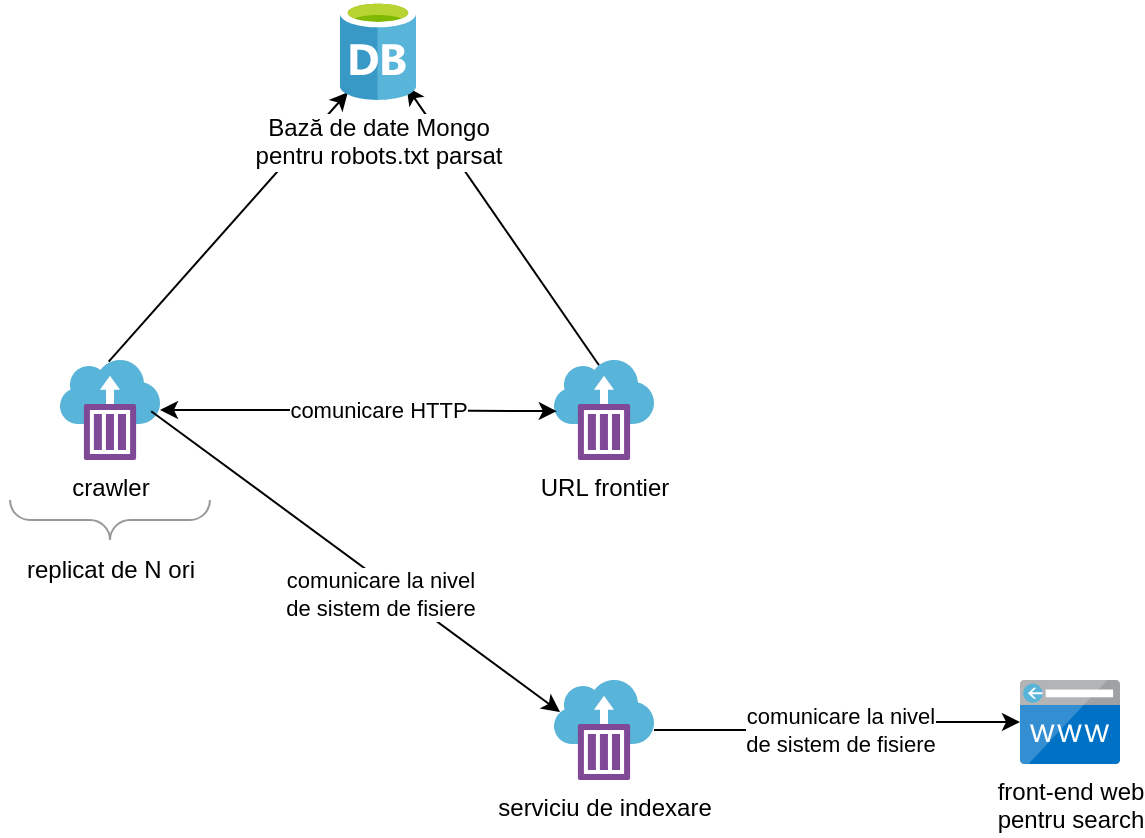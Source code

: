 <mxfile version="27.0.9">
  <diagram name="Page-1" id="6_ufCiLqVWRw7XieI682">
    <mxGraphModel grid="1" page="1" gridSize="10" guides="1" tooltips="1" connect="1" arrows="1" fold="1" pageScale="1" pageWidth="1654" pageHeight="1169" math="0" shadow="0">
      <root>
        <mxCell id="0" />
        <mxCell id="1" parent="0" />
        <mxCell id="OyF0owdOx1uM8PFf-tYp-7" value="" style="group" connectable="0" vertex="1" parent="1">
          <mxGeometry x="550" y="350" width="110" height="120" as="geometry" />
        </mxCell>
        <mxCell id="OyF0owdOx1uM8PFf-tYp-4" value="crawler" style="image;sketch=0;aspect=fixed;html=1;points=[];align=center;fontSize=12;image=img/lib/mscae/Container_Instances.svg;" vertex="1" parent="OyF0owdOx1uM8PFf-tYp-7">
          <mxGeometry x="30" width="50" height="50" as="geometry" />
        </mxCell>
        <mxCell id="OyF0owdOx1uM8PFf-tYp-5" value="" style="verticalLabelPosition=bottom;shadow=0;dashed=0;align=center;html=1;verticalAlign=top;strokeWidth=1;shape=mxgraph.mockup.markup.curlyBrace;whiteSpace=wrap;strokeColor=#999999;rotation=-180;" vertex="1" parent="OyF0owdOx1uM8PFf-tYp-7">
          <mxGeometry x="5" y="70" width="100" height="20" as="geometry" />
        </mxCell>
        <mxCell id="OyF0owdOx1uM8PFf-tYp-6" value="replicat de N ori" style="text;html=1;align=center;verticalAlign=middle;resizable=0;points=[];autosize=1;strokeColor=none;fillColor=none;" vertex="1" parent="OyF0owdOx1uM8PFf-tYp-7">
          <mxGeometry y="90" width="110" height="30" as="geometry" />
        </mxCell>
        <mxCell id="OyF0owdOx1uM8PFf-tYp-11" value="" style="endArrow=classic;html=1;rounded=0;exitX=0.487;exitY=0.017;exitDx=0;exitDy=0;exitPerimeter=0;entryX=0.103;entryY=0.922;entryDx=0;entryDy=0;entryPerimeter=0;" edge="1" parent="1" source="OyF0owdOx1uM8PFf-tYp-4" target="OyF0owdOx1uM8PFf-tYp-3">
          <mxGeometry width="50" height="50" relative="1" as="geometry">
            <mxPoint x="680" y="320" as="sourcePoint" />
            <mxPoint x="730" y="210" as="targetPoint" />
          </mxGeometry>
        </mxCell>
        <mxCell id="OyF0owdOx1uM8PFf-tYp-12" value="" style="endArrow=classic;html=1;rounded=0;exitX=0.45;exitY=0.053;exitDx=0;exitDy=0;exitPerimeter=0;entryX=0.875;entryY=0.867;entryDx=0;entryDy=0;entryPerimeter=0;" edge="1" parent="1" source="YFiOgNMF2Z8ln8wVuLA8-4" target="OyF0owdOx1uM8PFf-tYp-3">
          <mxGeometry width="50" height="50" relative="1" as="geometry">
            <mxPoint x="854.1" y="348.1" as="sourcePoint" />
            <mxPoint x="870" y="210" as="targetPoint" />
          </mxGeometry>
        </mxCell>
        <mxCell id="OyF0owdOx1uM8PFf-tYp-3" value="&lt;div&gt;Bază de date Mongo&lt;/div&gt;&lt;div&gt;pentru robots.txt parsat&lt;/div&gt;" style="image;sketch=0;aspect=fixed;html=1;points=[];align=center;fontSize=12;image=img/lib/mscae/Database_General.svg;" vertex="1" parent="1">
          <mxGeometry x="720" y="170" width="38" height="50" as="geometry" />
        </mxCell>
        <mxCell id="OyF0owdOx1uM8PFf-tYp-13" value="" style="endArrow=classic;html=1;rounded=0;exitX=0.912;exitY=0.512;exitDx=0;exitDy=0;exitPerimeter=0;" edge="1" parent="1" source="OyF0owdOx1uM8PFf-tYp-4">
          <mxGeometry width="50" height="50" relative="1" as="geometry">
            <mxPoint x="710" y="380" as="sourcePoint" />
            <mxPoint x="830" y="526" as="targetPoint" />
          </mxGeometry>
        </mxCell>
        <mxCell id="OyF0owdOx1uM8PFf-tYp-15" value="&lt;div&gt;comunicare la nivel&lt;/div&gt;&lt;div&gt;de sistem de fisiere&lt;/div&gt;" style="edgeLabel;html=1;align=center;verticalAlign=middle;resizable=0;points=[];" connectable="0" vertex="1" parent="OyF0owdOx1uM8PFf-tYp-13">
          <mxGeometry x="-0.361" y="-1" relative="1" as="geometry">
            <mxPoint x="50" y="42" as="offset" />
          </mxGeometry>
        </mxCell>
        <mxCell id="YFiOgNMF2Z8ln8wVuLA8-1" value="serviciu de indexare" style="image;sketch=0;aspect=fixed;html=1;points=[];align=center;fontSize=12;image=img/lib/mscae/Container_Instances.svg;" vertex="1" parent="1">
          <mxGeometry x="827" y="510" width="50" height="50" as="geometry" />
        </mxCell>
        <mxCell id="YFiOgNMF2Z8ln8wVuLA8-2" value="&lt;div&gt;front-end web&lt;/div&gt;&lt;div&gt;pentru search&lt;/div&gt;" style="image;sketch=0;aspect=fixed;html=1;points=[];align=center;fontSize=12;image=img/lib/mscae/CustomDomain.svg;" vertex="1" parent="1">
          <mxGeometry x="1060" y="510" width="50" height="42" as="geometry" />
        </mxCell>
        <mxCell id="YFiOgNMF2Z8ln8wVuLA8-4" value="URL frontier" style="image;sketch=0;aspect=fixed;html=1;points=[];align=center;fontSize=12;image=img/lib/mscae/Container_Instances.svg;" vertex="1" parent="1">
          <mxGeometry x="827" y="350" width="50" height="50" as="geometry" />
        </mxCell>
        <mxCell id="YFiOgNMF2Z8ln8wVuLA8-5" style="edgeStyle=orthogonalEdgeStyle;rounded=0;orthogonalLoop=1;jettySize=auto;html=1;entryX=0.028;entryY=0.512;entryDx=0;entryDy=0;entryPerimeter=0;startArrow=classic;startFill=1;" edge="1" parent="1" source="OyF0owdOx1uM8PFf-tYp-4" target="YFiOgNMF2Z8ln8wVuLA8-4">
          <mxGeometry relative="1" as="geometry" />
        </mxCell>
        <mxCell id="YFiOgNMF2Z8ln8wVuLA8-6" value="comunicare HTTP" style="edgeLabel;html=1;align=center;verticalAlign=middle;resizable=0;points=[];" connectable="0" vertex="1" parent="YFiOgNMF2Z8ln8wVuLA8-5">
          <mxGeometry x="-0.286" y="-4" relative="1" as="geometry">
            <mxPoint x="38" y="-4" as="offset" />
          </mxGeometry>
        </mxCell>
        <mxCell id="YFiOgNMF2Z8ln8wVuLA8-7" style="edgeStyle=orthogonalEdgeStyle;rounded=0;orthogonalLoop=1;jettySize=auto;html=1;entryX=0;entryY=0.5;entryDx=0;entryDy=0;entryPerimeter=0;" edge="1" parent="1" source="YFiOgNMF2Z8ln8wVuLA8-1" target="YFiOgNMF2Z8ln8wVuLA8-2">
          <mxGeometry relative="1" as="geometry" />
        </mxCell>
        <mxCell id="YFiOgNMF2Z8ln8wVuLA8-8" value="&lt;div&gt;comunicare la nivel&lt;/div&gt;&lt;div&gt;de sistem de fisiere&lt;/div&gt;" style="edgeLabel;html=1;align=center;verticalAlign=middle;resizable=0;points=[];" connectable="0" vertex="1" parent="YFiOgNMF2Z8ln8wVuLA8-7">
          <mxGeometry x="-0.168" y="-2" relative="1" as="geometry">
            <mxPoint x="15" y="-2" as="offset" />
          </mxGeometry>
        </mxCell>
      </root>
    </mxGraphModel>
  </diagram>
</mxfile>
